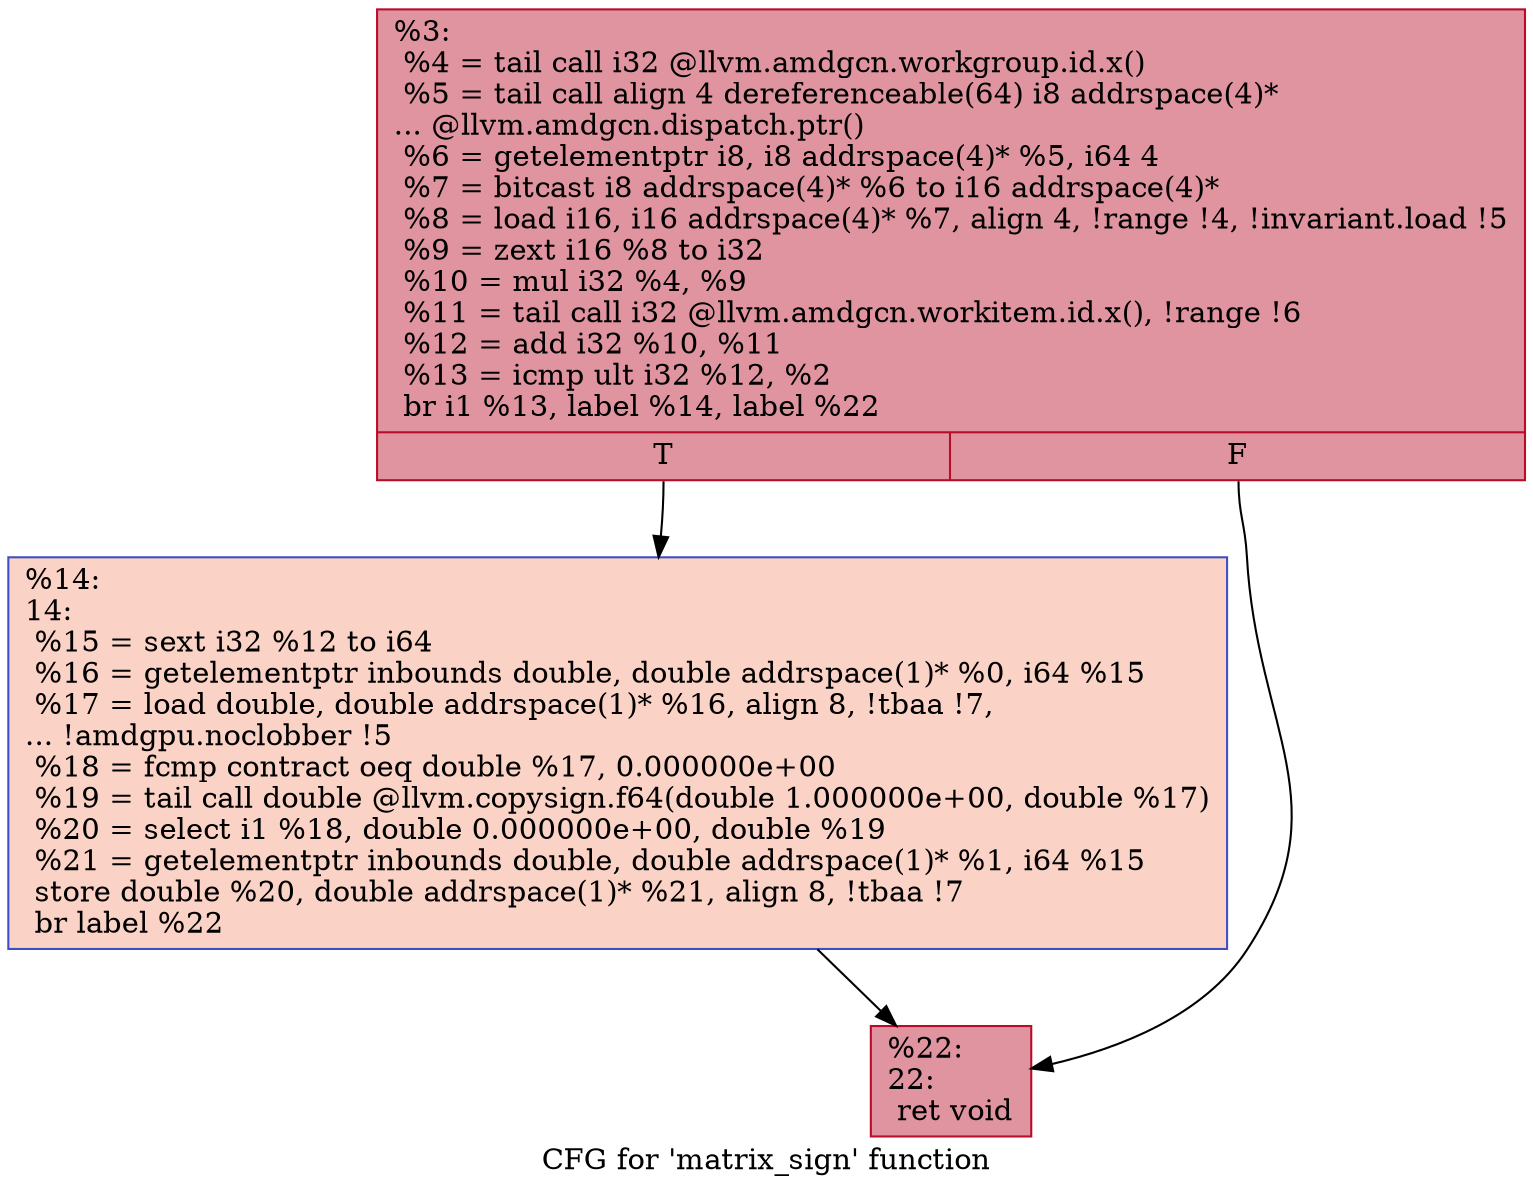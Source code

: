 digraph "CFG for 'matrix_sign' function" {
	label="CFG for 'matrix_sign' function";

	Node0x50bc190 [shape=record,color="#b70d28ff", style=filled, fillcolor="#b70d2870",label="{%3:\l  %4 = tail call i32 @llvm.amdgcn.workgroup.id.x()\l  %5 = tail call align 4 dereferenceable(64) i8 addrspace(4)*\l... @llvm.amdgcn.dispatch.ptr()\l  %6 = getelementptr i8, i8 addrspace(4)* %5, i64 4\l  %7 = bitcast i8 addrspace(4)* %6 to i16 addrspace(4)*\l  %8 = load i16, i16 addrspace(4)* %7, align 4, !range !4, !invariant.load !5\l  %9 = zext i16 %8 to i32\l  %10 = mul i32 %4, %9\l  %11 = tail call i32 @llvm.amdgcn.workitem.id.x(), !range !6\l  %12 = add i32 %10, %11\l  %13 = icmp ult i32 %12, %2\l  br i1 %13, label %14, label %22\l|{<s0>T|<s1>F}}"];
	Node0x50bc190:s0 -> Node0x50be0a0;
	Node0x50bc190:s1 -> Node0x50be130;
	Node0x50be0a0 [shape=record,color="#3d50c3ff", style=filled, fillcolor="#f59c7d70",label="{%14:\l14:                                               \l  %15 = sext i32 %12 to i64\l  %16 = getelementptr inbounds double, double addrspace(1)* %0, i64 %15\l  %17 = load double, double addrspace(1)* %16, align 8, !tbaa !7,\l... !amdgpu.noclobber !5\l  %18 = fcmp contract oeq double %17, 0.000000e+00\l  %19 = tail call double @llvm.copysign.f64(double 1.000000e+00, double %17)\l  %20 = select i1 %18, double 0.000000e+00, double %19\l  %21 = getelementptr inbounds double, double addrspace(1)* %1, i64 %15\l  store double %20, double addrspace(1)* %21, align 8, !tbaa !7\l  br label %22\l}"];
	Node0x50be0a0 -> Node0x50be130;
	Node0x50be130 [shape=record,color="#b70d28ff", style=filled, fillcolor="#b70d2870",label="{%22:\l22:                                               \l  ret void\l}"];
}
